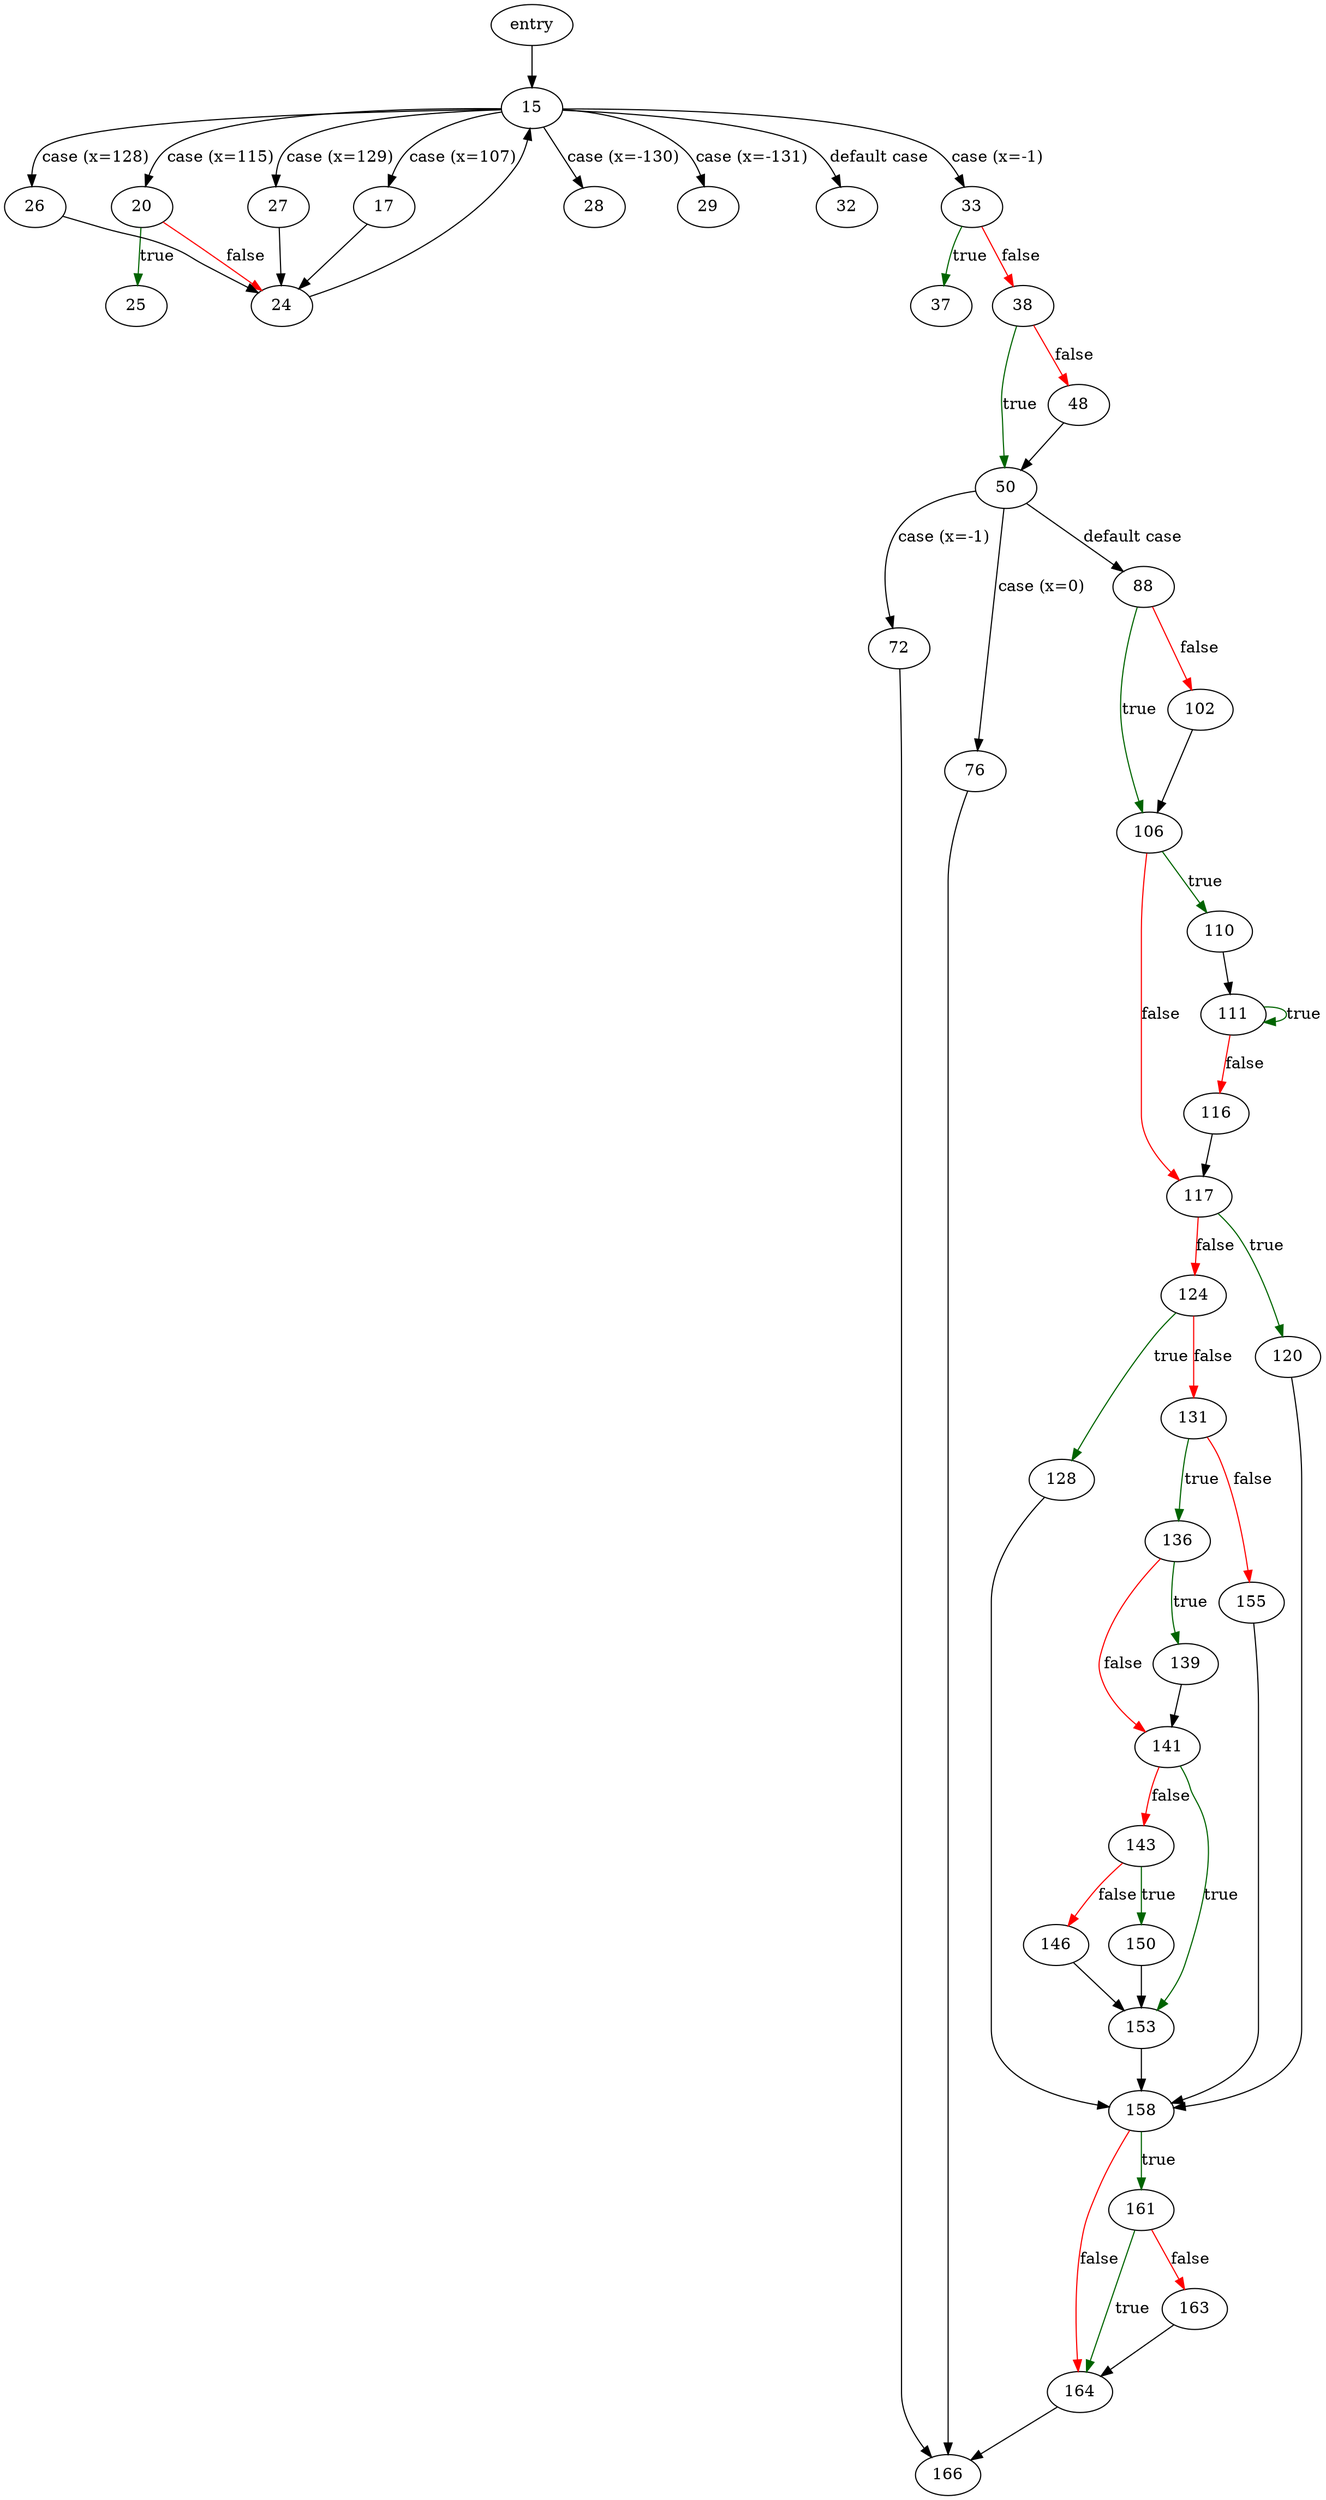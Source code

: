 digraph "main" {
	// Node definitions.
	2 [label=entry];
	15;
	17;
	20;
	24;
	25;
	26;
	27;
	28;
	29;
	32;
	33;
	37;
	38;
	48;
	50;
	72;
	76;
	88;
	102;
	106;
	110;
	111;
	116;
	117;
	120;
	124;
	128;
	131;
	136;
	139;
	141;
	143;
	146;
	150;
	153;
	155;
	158;
	161;
	163;
	164;
	166;

	// Edge definitions.
	2 -> 15;
	15 -> 17 [label="case (x=107)"];
	15 -> 20 [label="case (x=115)"];
	15 -> 26 [label="case (x=128)"];
	15 -> 27 [label="case (x=129)"];
	15 -> 28 [label="case (x=-130)"];
	15 -> 29 [label="case (x=-131)"];
	15 -> 32 [label="default case"];
	15 -> 33 [label="case (x=-1)"];
	17 -> 24;
	20 -> 24 [
		color=red
		label=false
	];
	20 -> 25 [
		color=darkgreen
		label=true
	];
	24 -> 15;
	26 -> 24;
	27 -> 24;
	33 -> 37 [
		color=darkgreen
		label=true
	];
	33 -> 38 [
		color=red
		label=false
	];
	38 -> 48 [
		color=red
		label=false
	];
	38 -> 50 [
		color=darkgreen
		label=true
	];
	48 -> 50;
	50 -> 72 [label="case (x=-1)"];
	50 -> 76 [label="case (x=0)"];
	50 -> 88 [label="default case"];
	72 -> 166;
	76 -> 166;
	88 -> 102 [
		color=red
		label=false
	];
	88 -> 106 [
		color=darkgreen
		label=true
	];
	102 -> 106;
	106 -> 110 [
		color=darkgreen
		label=true
	];
	106 -> 117 [
		color=red
		label=false
	];
	110 -> 111;
	111 -> 111 [
		color=darkgreen
		label=true
	];
	111 -> 116 [
		color=red
		label=false
	];
	116 -> 117;
	117 -> 120 [
		color=darkgreen
		label=true
	];
	117 -> 124 [
		color=red
		label=false
	];
	120 -> 158;
	124 -> 128 [
		color=darkgreen
		label=true
	];
	124 -> 131 [
		color=red
		label=false
	];
	128 -> 158;
	131 -> 136 [
		color=darkgreen
		label=true
	];
	131 -> 155 [
		color=red
		label=false
	];
	136 -> 139 [
		color=darkgreen
		label=true
	];
	136 -> 141 [
		color=red
		label=false
	];
	139 -> 141;
	141 -> 143 [
		color=red
		label=false
	];
	141 -> 153 [
		color=darkgreen
		label=true
	];
	143 -> 146 [
		color=red
		label=false
	];
	143 -> 150 [
		color=darkgreen
		label=true
	];
	146 -> 153;
	150 -> 153;
	153 -> 158;
	155 -> 158;
	158 -> 161 [
		color=darkgreen
		label=true
	];
	158 -> 164 [
		color=red
		label=false
	];
	161 -> 163 [
		color=red
		label=false
	];
	161 -> 164 [
		color=darkgreen
		label=true
	];
	163 -> 164;
	164 -> 166;
}